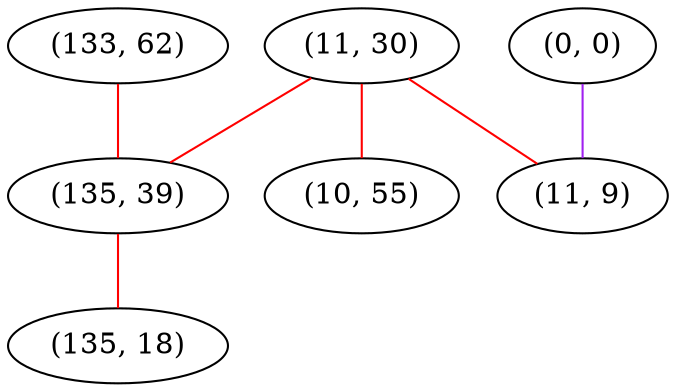 graph "" {
"(133, 62)";
"(0, 0)";
"(11, 30)";
"(11, 9)";
"(135, 39)";
"(135, 18)";
"(10, 55)";
"(133, 62)" -- "(135, 39)"  [color=red, key=0, weight=1];
"(0, 0)" -- "(11, 9)"  [color=purple, key=0, weight=4];
"(11, 30)" -- "(10, 55)"  [color=red, key=0, weight=1];
"(11, 30)" -- "(11, 9)"  [color=red, key=0, weight=1];
"(11, 30)" -- "(135, 39)"  [color=red, key=0, weight=1];
"(135, 39)" -- "(135, 18)"  [color=red, key=0, weight=1];
}
